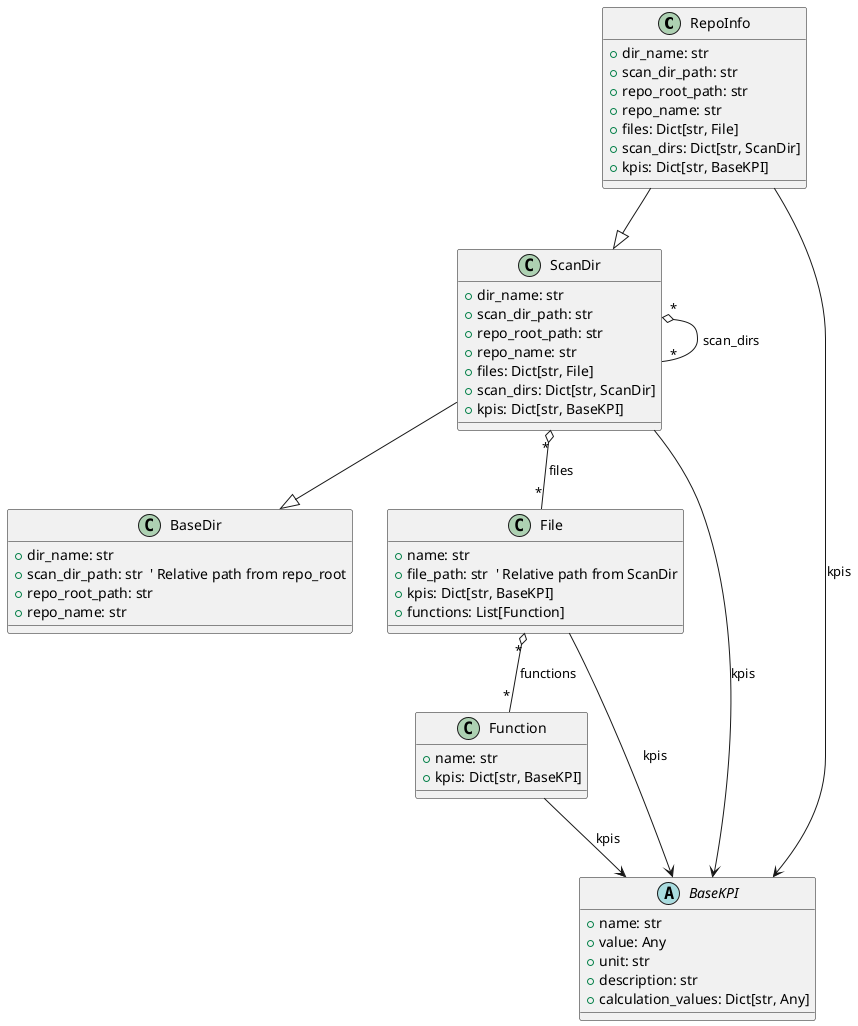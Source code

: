 ' data_model_2025-09-24
@startuml data_model_2025-09-24
' MetricMancer datamodell (2025-09-24)

class RepoInfo {
  +dir_name: str
  +scan_dir_path: str
  +repo_root_path: str
  +repo_name: str
  +files: Dict[str, File]
  +scan_dirs: Dict[str, ScanDir]
  +kpis: Dict[str, BaseKPI]
}

class ScanDir {
  +dir_name: str
  +scan_dir_path: str
  +repo_root_path: str
  +repo_name: str
  +files: Dict[str, File]
  +scan_dirs: Dict[str, ScanDir]
  +kpis: Dict[str, BaseKPI]
}

class BaseDir {
  +dir_name: str
  +scan_dir_path: str  ' Relative path from repo_root
  +repo_root_path: str
  +repo_name: str
}

class File {
  +name: str
  +file_path: str  ' Relative path from ScanDir
  +kpis: Dict[str, BaseKPI]
  +functions: List[Function]
}

class Function {
  +name: str
  +kpis: Dict[str, BaseKPI]
}

abstract class BaseKPI {
  +name: str
  +value: Any
  +unit: str
  +description: str
  +calculation_values: Dict[str, Any]
}

RepoInfo --|> ScanDir
ScanDir --|> BaseDir
ScanDir "*" o-- "*" File : files
ScanDir "*" o-- "*" ScanDir : scan_dirs
File "*" o-- "*" Function : functions
File --> BaseKPI : kpis
ScanDir --> BaseKPI : kpis
RepoInfo --> BaseKPI : kpis
Function --> BaseKPI : kpis
@enduml
